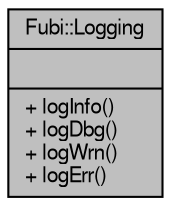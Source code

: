 digraph "Fubi::Logging"
{
  edge [fontname="FreeSans",fontsize="10",labelfontname="FreeSans",labelfontsize="10"];
  node [fontname="FreeSans",fontsize="10",shape=record];
  Node1 [label="{Fubi::Logging\n||+ logInfo()\l+ logDbg()\l+ logWrn()\l+ logErr()\l}",height=0.2,width=0.4,color="black", fillcolor="grey75", style="filled" fontcolor="black"];
}
